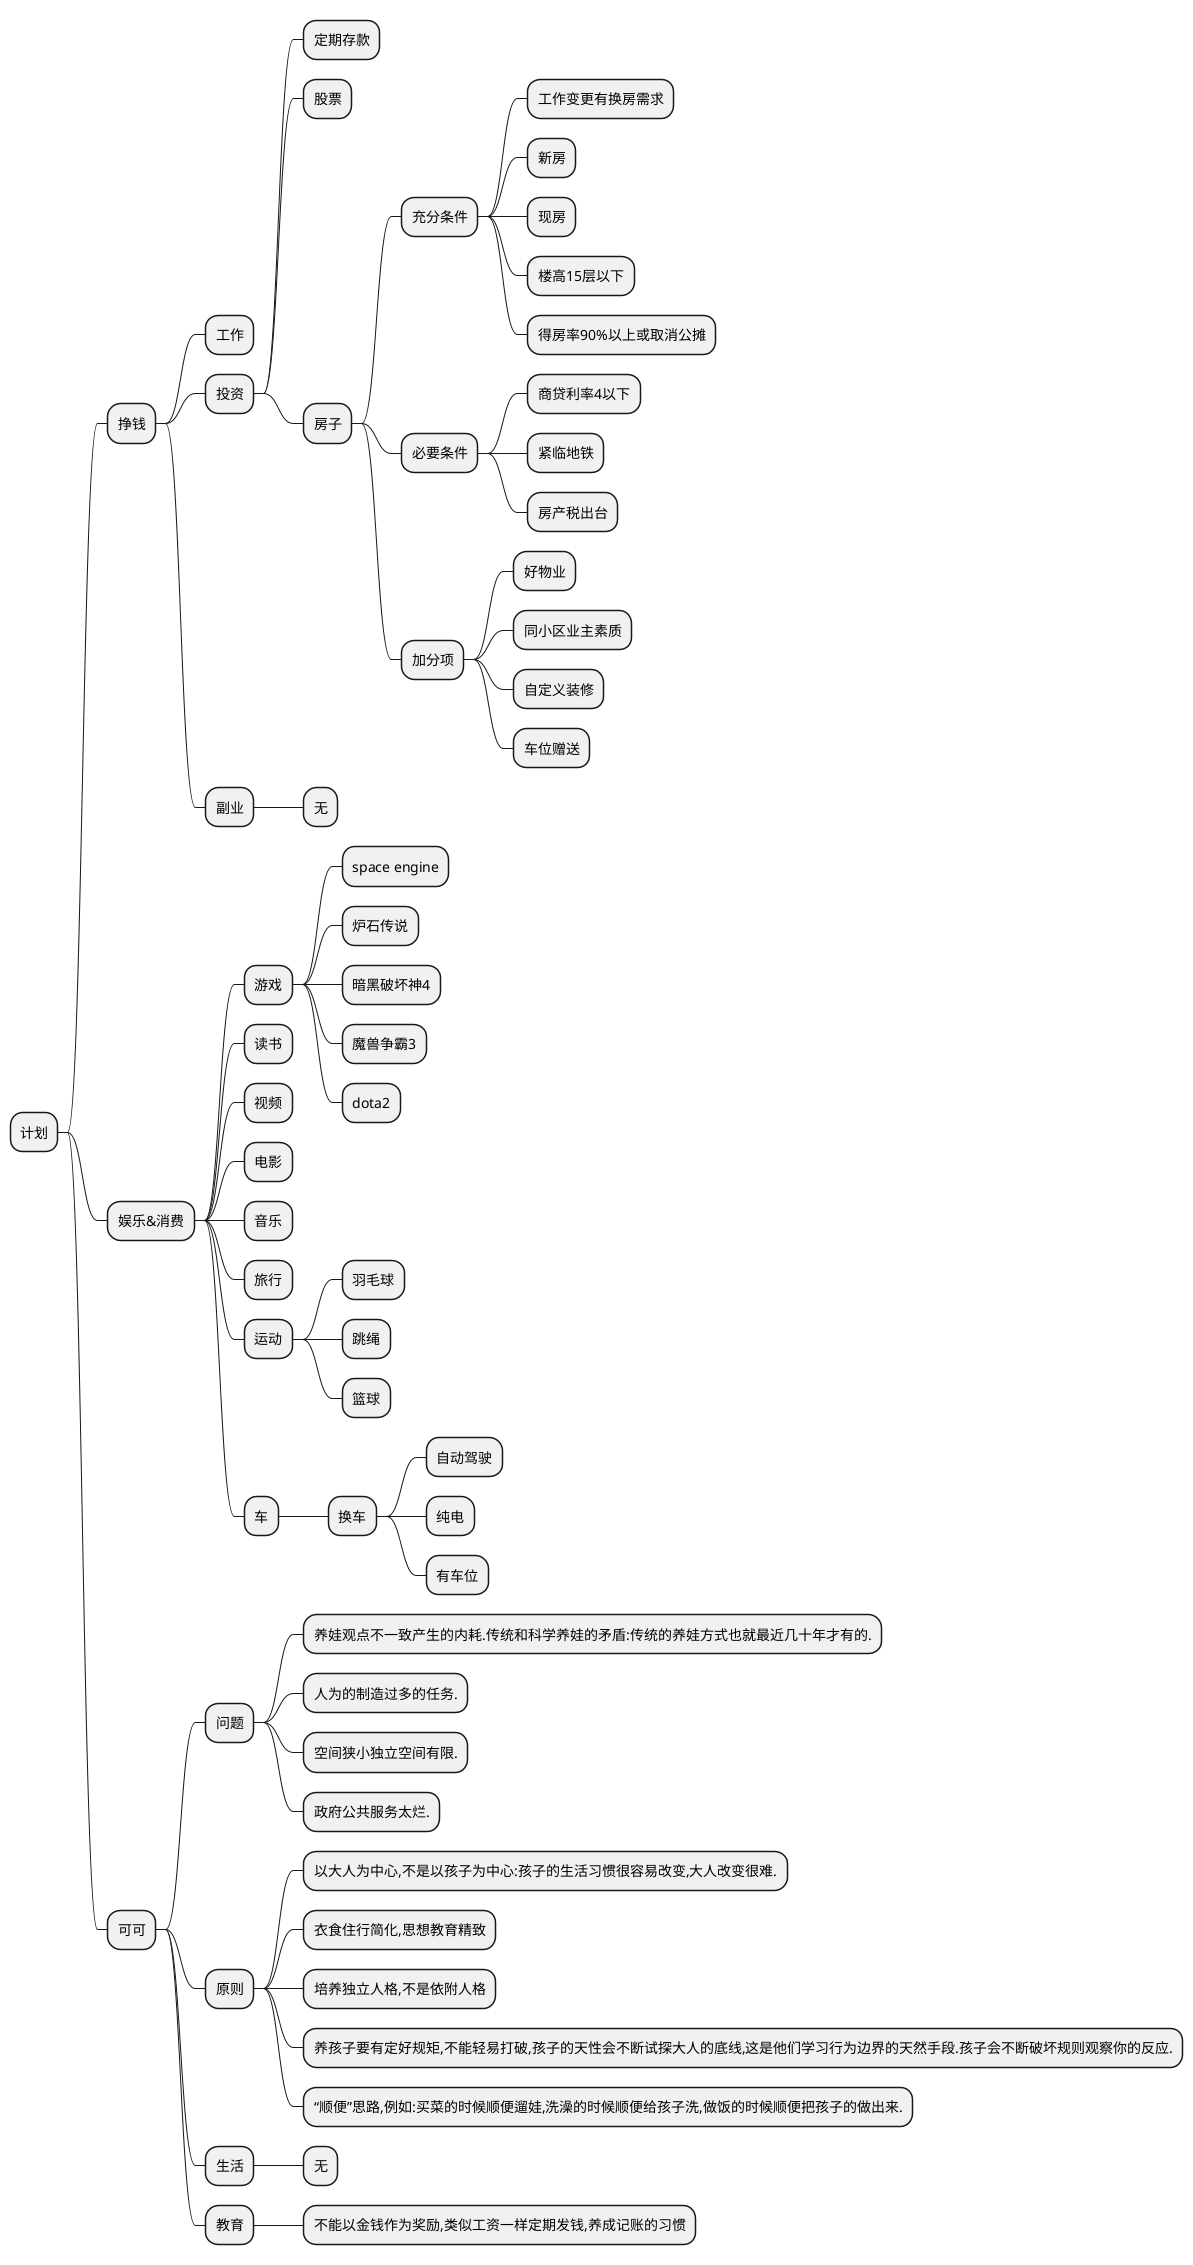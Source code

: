 @startmindmap 规划

* 计划

** 挣钱

*** 工作

*** 投资
**** 定期存款
**** 股票
**** 房子
***** 充分条件
****** 工作变更有换房需求
****** 新房
****** 现房
****** 楼高15层以下
****** 得房率90%以上或取消公摊

***** 必要条件
****** 商贷利率4以下
****** 紧临地铁
****** 房产税出台

***** 加分项
****** 好物业
****** 同小区业主素质
****** 自定义装修
****** 车位赠送

*** 副业
**** 无



** 娱乐&消费
*** 游戏
**** space engine
**** 炉石传说
**** 暗黑破坏神4
**** 魔兽争霸3
**** dota2

*** 读书
*** 视频
*** 电影
*** 音乐
*** 旅行
*** 运动
**** 羽毛球
**** 跳绳
**** 篮球

*** 车
**** 换车
***** 自动驾驶
***** 纯电
***** 有车位


** 可可
*** 问题
**** 养娃观点不一致产生的内耗.传统和科学养娃的矛盾:传统的养娃方式也就最近几十年才有的.
**** 人为的制造过多的任务.
**** 空间狭小独立空间有限.
**** 政府公共服务太烂.

*** 原则
**** 以大人为中心,不是以孩子为中心:孩子的生活习惯很容易改变,大人改变很难.
**** 衣食住行简化,思想教育精致
**** 培养独立人格,不是依附人格
**** 养孩子要有定好规矩,不能轻易打破,孩子的天性会不断试探大人的底线,这是他们学习行为边界的天然手段.孩子会不断破坏规则观察你的反应.
**** “顺便”思路,例如:买菜的时候顺便遛娃,洗澡的时候顺便给孩子洗,做饭的时候顺便把孩子的做出来.

*** 生活
**** 无

*** 教育
**** 不能以金钱作为奖励,类似工资一样定期发钱,养成记账的习惯



@endmindmap